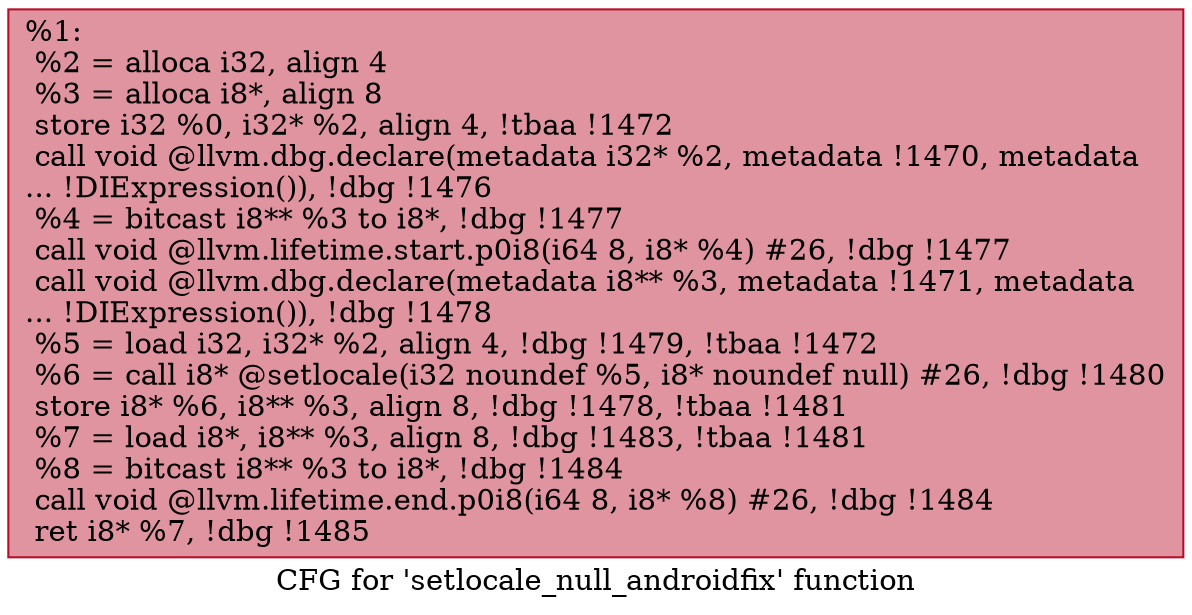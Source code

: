 digraph "CFG for 'setlocale_null_androidfix' function" {
	label="CFG for 'setlocale_null_androidfix' function";

	Node0x124a360 [shape=record,color="#b70d28ff", style=filled, fillcolor="#b70d2870",label="{%1:\l  %2 = alloca i32, align 4\l  %3 = alloca i8*, align 8\l  store i32 %0, i32* %2, align 4, !tbaa !1472\l  call void @llvm.dbg.declare(metadata i32* %2, metadata !1470, metadata\l... !DIExpression()), !dbg !1476\l  %4 = bitcast i8** %3 to i8*, !dbg !1477\l  call void @llvm.lifetime.start.p0i8(i64 8, i8* %4) #26, !dbg !1477\l  call void @llvm.dbg.declare(metadata i8** %3, metadata !1471, metadata\l... !DIExpression()), !dbg !1478\l  %5 = load i32, i32* %2, align 4, !dbg !1479, !tbaa !1472\l  %6 = call i8* @setlocale(i32 noundef %5, i8* noundef null) #26, !dbg !1480\l  store i8* %6, i8** %3, align 8, !dbg !1478, !tbaa !1481\l  %7 = load i8*, i8** %3, align 8, !dbg !1483, !tbaa !1481\l  %8 = bitcast i8** %3 to i8*, !dbg !1484\l  call void @llvm.lifetime.end.p0i8(i64 8, i8* %8) #26, !dbg !1484\l  ret i8* %7, !dbg !1485\l}"];
}
